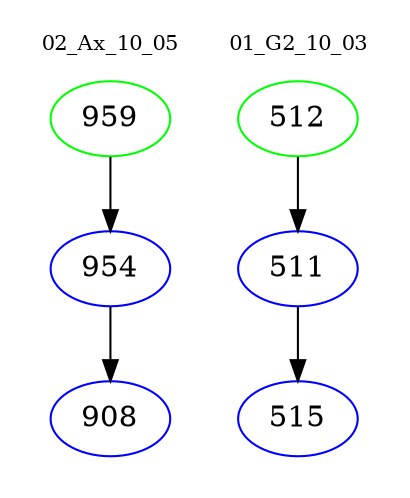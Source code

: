 digraph{
subgraph cluster_0 {
color = white
label = "02_Ax_10_05";
fontsize=10;
T0_959 [label="959", color="green"]
T0_959 -> T0_954 [color="black"]
T0_954 [label="954", color="blue"]
T0_954 -> T0_908 [color="black"]
T0_908 [label="908", color="blue"]
}
subgraph cluster_1 {
color = white
label = "01_G2_10_03";
fontsize=10;
T1_512 [label="512", color="green"]
T1_512 -> T1_511 [color="black"]
T1_511 [label="511", color="blue"]
T1_511 -> T1_515 [color="black"]
T1_515 [label="515", color="blue"]
}
}
